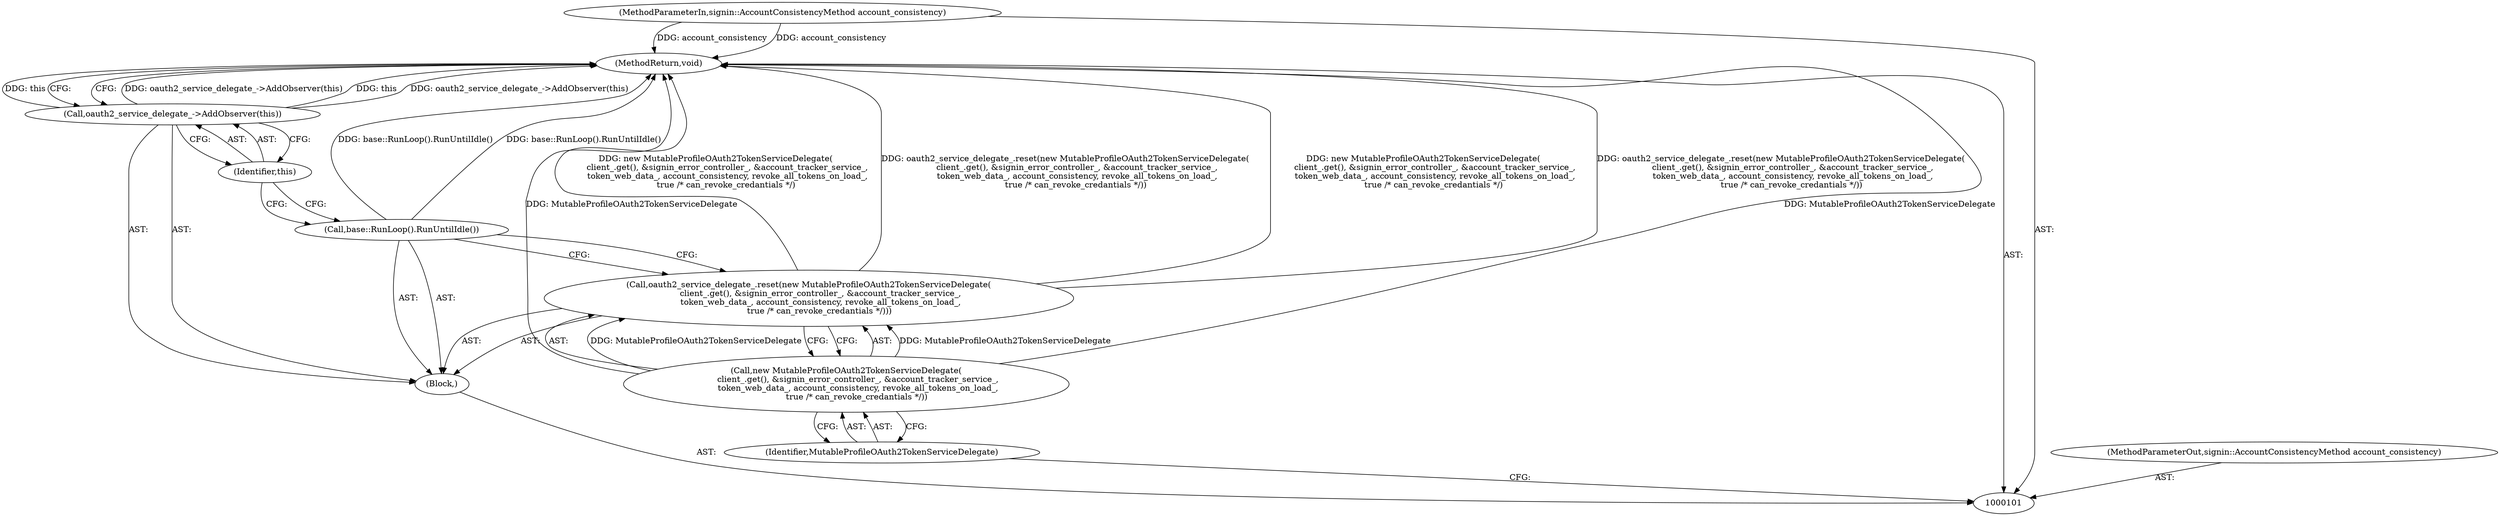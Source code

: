 digraph "1_Chrome_282f53ffdc3b1902da86f6a0791af736837efbf8_1" {
"1000110" [label="(MethodReturn,void)"];
"1000103" [label="(Block,)"];
"1000102" [label="(MethodParameterIn,signin::AccountConsistencyMethod account_consistency)"];
"1000130" [label="(MethodParameterOut,signin::AccountConsistencyMethod account_consistency)"];
"1000105" [label="(Call,new MutableProfileOAuth2TokenServiceDelegate(\n         client_.get(), &signin_error_controller_, &account_tracker_service_,\n         token_web_data_, account_consistency, revoke_all_tokens_on_load_,\n        true /* can_revoke_credantials */))"];
"1000106" [label="(Identifier,MutableProfileOAuth2TokenServiceDelegate)"];
"1000104" [label="(Call,oauth2_service_delegate_.reset(new MutableProfileOAuth2TokenServiceDelegate(\n         client_.get(), &signin_error_controller_, &account_tracker_service_,\n         token_web_data_, account_consistency, revoke_all_tokens_on_load_,\n        true /* can_revoke_credantials */)))"];
"1000107" [label="(Call,base::RunLoop().RunUntilIdle())"];
"1000109" [label="(Identifier,this)"];
"1000108" [label="(Call,oauth2_service_delegate_->AddObserver(this))"];
"1000110" -> "1000101"  [label="AST: "];
"1000110" -> "1000108"  [label="CFG: "];
"1000108" -> "1000110"  [label="DDG: oauth2_service_delegate_->AddObserver(this)"];
"1000108" -> "1000110"  [label="DDG: this"];
"1000107" -> "1000110"  [label="DDG: base::RunLoop().RunUntilIdle()"];
"1000104" -> "1000110"  [label="DDG: oauth2_service_delegate_.reset(new MutableProfileOAuth2TokenServiceDelegate(\n         client_.get(), &signin_error_controller_, &account_tracker_service_,\n         token_web_data_, account_consistency, revoke_all_tokens_on_load_,\n        true /* can_revoke_credantials */))"];
"1000104" -> "1000110"  [label="DDG: new MutableProfileOAuth2TokenServiceDelegate(\n         client_.get(), &signin_error_controller_, &account_tracker_service_,\n         token_web_data_, account_consistency, revoke_all_tokens_on_load_,\n        true /* can_revoke_credantials */)"];
"1000102" -> "1000110"  [label="DDG: account_consistency"];
"1000105" -> "1000110"  [label="DDG: MutableProfileOAuth2TokenServiceDelegate"];
"1000103" -> "1000101"  [label="AST: "];
"1000104" -> "1000103"  [label="AST: "];
"1000107" -> "1000103"  [label="AST: "];
"1000108" -> "1000103"  [label="AST: "];
"1000102" -> "1000101"  [label="AST: "];
"1000102" -> "1000110"  [label="DDG: account_consistency"];
"1000130" -> "1000101"  [label="AST: "];
"1000105" -> "1000104"  [label="AST: "];
"1000105" -> "1000106"  [label="CFG: "];
"1000106" -> "1000105"  [label="AST: "];
"1000104" -> "1000105"  [label="CFG: "];
"1000105" -> "1000110"  [label="DDG: MutableProfileOAuth2TokenServiceDelegate"];
"1000105" -> "1000104"  [label="DDG: MutableProfileOAuth2TokenServiceDelegate"];
"1000106" -> "1000105"  [label="AST: "];
"1000106" -> "1000101"  [label="CFG: "];
"1000105" -> "1000106"  [label="CFG: "];
"1000104" -> "1000103"  [label="AST: "];
"1000104" -> "1000105"  [label="CFG: "];
"1000105" -> "1000104"  [label="AST: "];
"1000107" -> "1000104"  [label="CFG: "];
"1000104" -> "1000110"  [label="DDG: oauth2_service_delegate_.reset(new MutableProfileOAuth2TokenServiceDelegate(\n         client_.get(), &signin_error_controller_, &account_tracker_service_,\n         token_web_data_, account_consistency, revoke_all_tokens_on_load_,\n        true /* can_revoke_credantials */))"];
"1000104" -> "1000110"  [label="DDG: new MutableProfileOAuth2TokenServiceDelegate(\n         client_.get(), &signin_error_controller_, &account_tracker_service_,\n         token_web_data_, account_consistency, revoke_all_tokens_on_load_,\n        true /* can_revoke_credantials */)"];
"1000105" -> "1000104"  [label="DDG: MutableProfileOAuth2TokenServiceDelegate"];
"1000107" -> "1000103"  [label="AST: "];
"1000107" -> "1000104"  [label="CFG: "];
"1000109" -> "1000107"  [label="CFG: "];
"1000107" -> "1000110"  [label="DDG: base::RunLoop().RunUntilIdle()"];
"1000109" -> "1000108"  [label="AST: "];
"1000109" -> "1000107"  [label="CFG: "];
"1000108" -> "1000109"  [label="CFG: "];
"1000108" -> "1000103"  [label="AST: "];
"1000108" -> "1000109"  [label="CFG: "];
"1000109" -> "1000108"  [label="AST: "];
"1000110" -> "1000108"  [label="CFG: "];
"1000108" -> "1000110"  [label="DDG: oauth2_service_delegate_->AddObserver(this)"];
"1000108" -> "1000110"  [label="DDG: this"];
}
